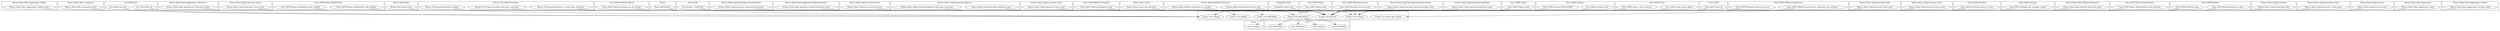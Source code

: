 digraph {
graph [overlap=false]
subgraph cluster_Moose_Meta_Role_Application_ToRole {
	label="Moose::Meta::Role::Application::ToRole";
	"Moose::Meta::Role::Application::ToRole::meta";
}
subgraph cluster_Moose_Meta_Role_Composite {
	label="Moose::Meta::Role::Composite";
	"Moose::Meta::Role::Composite::meta";
}
subgraph cluster_List_MoreUtils {
	label="List::MoreUtils";
	"List::MoreUtils::all";
	"List::MoreUtils::any";
}
subgraph cluster_Moose_Meta_Role_Application_ToInstance {
	label="Moose::Meta::Role::Application::ToInstance";
	"Moose::Meta::Role::Application::ToInstance::meta";
}
subgraph cluster_vars {
	label="vars";
	"vars::BEGIN@3";
	"vars::BEGIN@8";
	"vars::import";
	"vars::BEGIN@7";
}
subgraph cluster_Moose_Meta_TypeConstraint_Enum {
	label="Moose::Meta::TypeConstraint::Enum";
	"Moose::Meta::TypeConstraint::Enum::meta";
}
subgraph cluster_Class_MOP_Mixin_HasMethods {
	label="Class::MOP::Mixin::HasMethods";
	"Class::MOP::Mixin::HasMethods::add_method";
	"Class::MOP::Mixin::HasMethods::get_method";
}
subgraph cluster_Moose_Meta_Role {
	label="Moose::Meta::Role";
	"Moose::Meta::Role::meta";
}
subgraph cluster_Moose_Util_TypeConstraints {
	label="Moose::Util::TypeConstraints";
	"Moose::Util::TypeConstraints::subtype";
	"Moose::Util::TypeConstraints::_create_type_constraint";
	"Moose::Util::TypeConstraints::find_type_constraint";
}
subgraph cluster_Class_MOP_Method_Inlined {
	label="Class::MOP::Method::Inlined";
	"Class::MOP::Method::Inlined::can_be_inlined";
}
subgraph cluster_Moose {
	label="Moose";
	"Moose::BEGIN@11";
}
subgraph cluster_Sub_Install {
	label="Sub::Install";
	"Sub::Install::_CODELIKE";
}
subgraph cluster_Moose_Meta_TypeConstraint_Parameterized {
	label="Moose::Meta::TypeConstraint::Parameterized";
	"Moose::Meta::TypeConstraint::Parameterized::meta";
}
subgraph cluster_Moose_Meta_Role_Application_RoleSummation {
	label="Moose::Meta::Role::Application::RoleSummation";
	"Moose::Meta::Role::Application::RoleSummation::meta";
}
subgraph cluster_Moose_Meta_Method_Constructor {
	label="Moose::Meta::Method::Constructor";
	"Moose::Meta::Method::Constructor::new";
}
subgraph cluster_Moose_Meta_TypeConstraint_Registry {
	label="Moose::Meta::TypeConstraint::Registry";
	"Moose::Meta::TypeConstraint::Registry::meta";
	"Moose::Meta::TypeConstraint::Registry::add_type_constraint";
}
subgraph cluster_Scalar_Util {
	label="Scalar::Util";
	"Scalar::Util::BEGIN@9";
	"Scalar::Util::refaddr";
	"Scalar::Util::looks_like_number";
	"Scalar::Util::reftype";
	"Scalar::Util::blessed";
	"Scalar::Util::BEGIN@10";
	"Scalar::Util::weaken";
}
subgraph cluster_Moose_Meta_TypeConstraint_Class {
	label="Moose::Meta::TypeConstraint::Class";
	"Moose::Meta::TypeConstraint::Class::meta";
}
subgraph cluster_Class_MOP_Method_Wrapped {
	label="Class::MOP::Method::Wrapped";
	"Class::MOP::Method::Wrapped::wrap";
}
subgraph cluster_Moose_Meta_Class {
	label="Moose::Meta::Class";
	"Moose::Meta::Class::add_attribute";
}
subgraph cluster_Moose_Meta_Method_Destructor {
	label="Moose::Meta::Method::Destructor";
	"Moose::Meta::Method::Destructor::new";
	"Moose::Meta::Method::Destructor::is_needed";
}
subgraph cluster_SimpleDB_Client {
	label="SimpleDB::Client";
	"SimpleDB::Client::new";
}
subgraph cluster_Class_MOP_Mixin {
	label="Class::MOP::Mixin";
	"Class::MOP::Mixin::meta";
}
subgraph cluster_Class_MOP_Method_Accessor {
	label="Class::MOP::Method::Accessor";
	"Class::MOP::Method::Accessor::new";
}
subgraph cluster_Moose_Meta_TypeConstraint_Parameterizable {
	label="Moose::Meta::TypeConstraint::Parameterizable";
	"Moose::Meta::TypeConstraint::Parameterizable::meta";
}
subgraph cluster_Moose_Meta_TypeConstraint_DuckType {
	label="Moose::Meta::TypeConstraint::DuckType";
	"Moose::Meta::TypeConstraint::DuckType::meta";
}
subgraph cluster_Class_MOP_Object {
	label="Class::MOP::Object";
	"Class::MOP::Object::meta";
}
subgraph cluster_strict {
	label="strict";
	"strict::import";
}
subgraph cluster_Class_MOP_Instance {
	label="Class::MOP::Instance";
	"Class::MOP::Instance::BUILDARGS";
	"Class::MOP::Instance::new";
}
subgraph cluster_Class_MOP_Class {
	label="Class::MOP::Class";
	"Class::MOP::Class::clone_object";
	"Class::MOP::Class::_clone_instance";
}
subgraph cluster_Class_MOP {
	label="Class::MOP";
	"Class::MOP::class_of";
}
subgraph cluster_Class_MOP_Method_Constructor {
	label="Class::MOP::Method::Constructor";
	"Class::MOP::Method::Constructor::new";
	"Class::MOP::Method::Constructor::_generate_slot_initializer";
}
subgraph cluster_Moose_Meta_TypeConstraint_Role {
	label="Moose::Meta::TypeConstraint::Role";
	"Moose::Meta::TypeConstraint::Role::meta";
}
subgraph cluster_Moose_Meta_TypeCoercion_Union {
	label="Moose::Meta::TypeCoercion::Union";
	"Moose::Meta::TypeCoercion::Union::meta";
}
subgraph cluster_Class_MOP_Attribute {
	label="Class::MOP::Attribute";
	"Class::MOP::Attribute::attach_to_class";
}
subgraph cluster_Class_MOP_Package {
	label="Class::MOP::Package";
	"Class::MOP::Package::has_package_symbol";
}
subgraph cluster_Moose_Meta_Role_Method_Required {
	label="Moose::Meta::Role::Method::Required";
	"Moose::Meta::Role::Method::Required::meta";
}
subgraph cluster_Class_MOP_Mixin_HasAttributes {
	label="Class::MOP::Mixin::HasAttributes";
	"Class::MOP::Mixin::HasAttributes::add_attribute";
}
subgraph cluster_Class_MOP_Method {
	label="Class::MOP::Method";
	"Class::MOP::Method::attach_to_class";
	"Class::MOP::Method::wrap";
}
subgraph cluster_Moose_Meta_TypeConstraint {
	label="Moose::Meta::TypeConstraint";
	"Moose::Meta::TypeConstraint::meta";
}
subgraph cluster_Moose_Meta_TypeConstraint_Union {
	label="Moose::Meta::TypeConstraint::Union";
	"Moose::Meta::TypeConstraint::Union::meta";
}
subgraph cluster_Moose_Meta_TypeCoercion {
	label="Moose::Meta::TypeCoercion";
	"Moose::Meta::TypeCoercion::meta";
}
subgraph cluster_Moose_Meta_Role_Application {
	label="Moose::Meta::Role::Application";
	"Moose::Meta::Role::Application::meta";
}
subgraph cluster_Moose_Meta_Role_Application_ToClass {
	label="Moose::Meta::Role::Application::ToClass";
	"Moose::Meta::Role::Application::ToClass::meta";
}
"Class::MOP::Method::Inlined::can_be_inlined" -> "Scalar::Util::refaddr";
"Scalar::Util::BEGIN@10" -> "vars::BEGIN@8";
"Moose::Meta::TypeConstraint::Enum::meta" -> "Scalar::Util::blessed";
"Class::MOP::Attribute::attach_to_class" -> "Scalar::Util::blessed";
"Class::MOP::Class::clone_object" -> "Scalar::Util::blessed";
"Moose::Meta::TypeConstraint::Union::meta" -> "Scalar::Util::blessed";
"Moose::Meta::Role::Application::RoleSummation::meta" -> "Scalar::Util::blessed";
"Moose::Meta::Role::Composite::meta" -> "Scalar::Util::blessed";
"Class::MOP::class_of" -> "Scalar::Util::blessed";
"Class::MOP::Instance::BUILDARGS" -> "Scalar::Util::blessed";
"Moose::Meta::Class::add_attribute" -> "Scalar::Util::blessed";
"Moose::Meta::TypeConstraint::Role::meta" -> "Scalar::Util::blessed";
"Moose::Meta::Method::Destructor::is_needed" -> "Scalar::Util::blessed";
"Moose::Meta::TypeConstraint::Parameterized::meta" -> "Scalar::Util::blessed";
"Moose::Meta::TypeCoercion::Union::meta" -> "Scalar::Util::blessed";
"Class::MOP::Method::wrap" -> "Scalar::Util::blessed";
"Moose::Meta::TypeConstraint::Registry::add_type_constraint" -> "Scalar::Util::blessed";
"Moose::Meta::Role::Application::ToClass::meta" -> "Scalar::Util::blessed";
"Moose::Meta::TypeConstraint::Class::meta" -> "Scalar::Util::blessed";
"Moose::Util::TypeConstraints::find_type_constraint" -> "Scalar::Util::blessed";
"Moose::Meta::TypeCoercion::meta" -> "Scalar::Util::blessed";
"Moose::Meta::TypeConstraint::meta" -> "Scalar::Util::blessed";
"Moose::Meta::TypeConstraint::Registry::meta" -> "Scalar::Util::blessed";
"Class::MOP::Method::Wrapped::wrap" -> "Scalar::Util::blessed";
"Class::MOP::Mixin::meta" -> "Scalar::Util::blessed";
"Class::MOP::Object::meta" -> "Scalar::Util::blessed";
"Moose::Meta::Role::Application::ToRole::meta" -> "Scalar::Util::blessed";
"SimpleDB::Client::new" -> "Scalar::Util::blessed";
"Moose::Meta::Role::Application::meta" -> "Scalar::Util::blessed";
"Moose::Util::TypeConstraints::_create_type_constraint" -> "Scalar::Util::blessed";
"Moose::Meta::Role::meta" -> "Scalar::Util::blessed";
"Class::MOP::Class::_clone_instance" -> "Scalar::Util::blessed";
"Class::MOP::Mixin::HasMethods::get_method" -> "Scalar::Util::blessed";
"Moose::Meta::TypeConstraint::DuckType::meta" -> "Scalar::Util::blessed";
"Moose::Meta::TypeConstraint::Parameterizable::meta" -> "Scalar::Util::blessed";
"Moose::Meta::Role::Application::ToInstance::meta" -> "Scalar::Util::blessed";
"Class::MOP::Mixin::HasMethods::add_method" -> "Scalar::Util::blessed";
"Class::MOP::Mixin::HasAttributes::add_attribute" -> "Scalar::Util::blessed";
"Class::MOP::Method::Constructor::new" -> "Scalar::Util::blessed";
"Moose::Meta::Role::Method::Required::meta" -> "Scalar::Util::blessed";
"Class::MOP::Method::Accessor::new" -> "Scalar::Util::blessed";
"Moose::BEGIN@11" -> "Scalar::Util::BEGIN@9";
"Scalar::Util::BEGIN@10" -> "vars::BEGIN@3";
"Class::MOP::Attribute::attach_to_class" -> "Scalar::Util::weaken";
"Class::MOP::Method::attach_to_class" -> "Scalar::Util::weaken";
"Class::MOP::Method::wrap" -> "Scalar::Util::weaken";
"Moose::Meta::Method::Constructor::new" -> "Scalar::Util::weaken";
"Class::MOP::Instance::new" -> "Scalar::Util::weaken";
"Moose::Meta::Method::Destructor::new" -> "Scalar::Util::weaken";
"Class::MOP::Method::Constructor::new" -> "Scalar::Util::weaken";
"Class::MOP::Method::Accessor::new" -> "Scalar::Util::weaken";
"Class::MOP::Method::Constructor::_generate_slot_initializer" -> "Scalar::Util::looks_like_number";
"List::MoreUtils::all" -> "Scalar::Util::reftype";
"Moose::Util::TypeConstraints::subtype" -> "Scalar::Util::reftype";
"Class::MOP::Method::wrap" -> "Scalar::Util::reftype";
"List::MoreUtils::any" -> "Scalar::Util::reftype";
"Sub::Install::_CODELIKE" -> "Scalar::Util::reftype";
"Class::MOP::Package::has_package_symbol" -> "Scalar::Util::reftype";
"Moose::BEGIN@11" -> "Scalar::Util::BEGIN@10";
"Scalar::Util::BEGIN@10" -> "vars::import";
"Scalar::Util::BEGIN@9" -> "strict::import";
"Scalar::Util::BEGIN@10" -> "vars::BEGIN@7";
}
